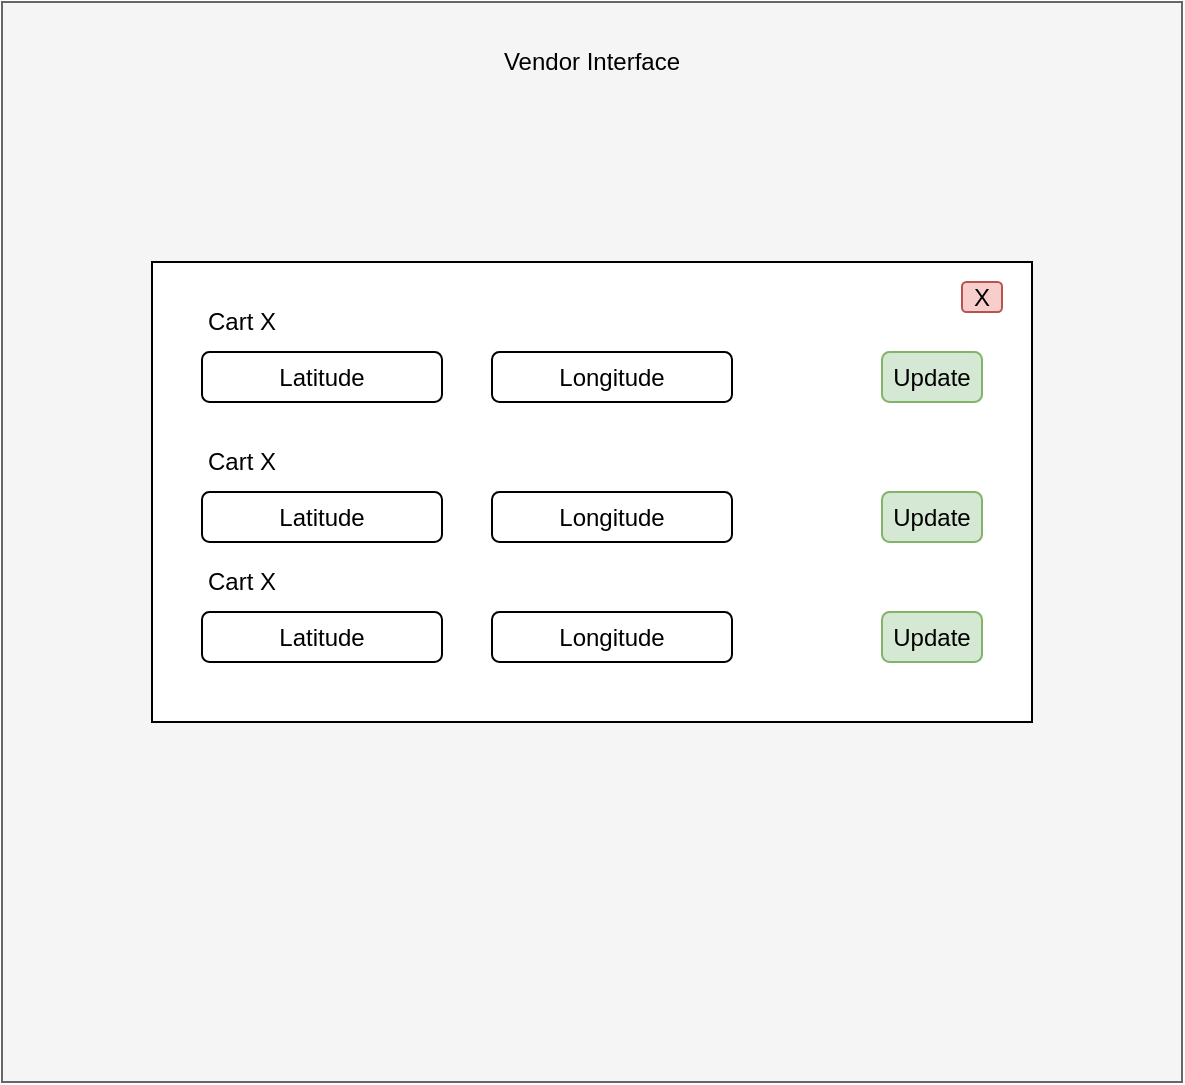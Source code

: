 <mxfile version="14.2.7" type="device"><diagram id="nxn-rh7uLJIxM150xgB1" name="Page-1"><mxGraphModel dx="1673" dy="867" grid="1" gridSize="10" guides="1" tooltips="1" connect="1" arrows="1" fold="1" page="1" pageScale="1" pageWidth="850" pageHeight="1100" math="0" shadow="0"><root><mxCell id="0"/><mxCell id="1" parent="0"/><mxCell id="SihdnhJFrrGA-uYGw6LN-18" value="" style="rounded=0;whiteSpace=wrap;html=1;fillColor=#f5f5f5;strokeColor=#666666;fontColor=#333333;" vertex="1" parent="1"><mxGeometry x="140" y="80" width="590" height="540" as="geometry"/></mxCell><mxCell id="SihdnhJFrrGA-uYGw6LN-2" value="" style="rounded=0;whiteSpace=wrap;html=1;fillColor=#FFFFFF;" vertex="1" parent="1"><mxGeometry x="215" y="210" width="440" height="230" as="geometry"/></mxCell><mxCell id="SihdnhJFrrGA-uYGw6LN-3" value="Vendor Interface" style="text;html=1;strokeColor=none;fillColor=none;align=center;verticalAlign=middle;whiteSpace=wrap;rounded=0;" vertex="1" parent="1"><mxGeometry x="375" y="100" width="120" height="20" as="geometry"/></mxCell><mxCell id="SihdnhJFrrGA-uYGw6LN-4" value="Cart X" style="text;html=1;strokeColor=none;fillColor=none;align=center;verticalAlign=middle;whiteSpace=wrap;rounded=0;" vertex="1" parent="1"><mxGeometry x="240" y="230" width="40" height="20" as="geometry"/></mxCell><mxCell id="SihdnhJFrrGA-uYGw6LN-6" value="Latitude" style="rounded=1;whiteSpace=wrap;html=1;fillColor=#FFFFFF;" vertex="1" parent="1"><mxGeometry x="240" y="255" width="120" height="25" as="geometry"/></mxCell><mxCell id="SihdnhJFrrGA-uYGw6LN-7" value="Longitude" style="rounded=1;whiteSpace=wrap;html=1;fillColor=#FFFFFF;" vertex="1" parent="1"><mxGeometry x="385" y="255" width="120" height="25" as="geometry"/></mxCell><mxCell id="SihdnhJFrrGA-uYGw6LN-8" value="Update" style="rounded=1;whiteSpace=wrap;html=1;fillColor=#d5e8d4;strokeColor=#82b366;" vertex="1" parent="1"><mxGeometry x="580" y="255" width="50" height="25" as="geometry"/></mxCell><mxCell id="SihdnhJFrrGA-uYGw6LN-9" value="X" style="rounded=1;whiteSpace=wrap;html=1;fillColor=#f8cecc;strokeColor=#b85450;" vertex="1" parent="1"><mxGeometry x="620" y="220" width="20" height="15" as="geometry"/></mxCell><mxCell id="SihdnhJFrrGA-uYGw6LN-10" value="Cart X" style="text;html=1;strokeColor=none;fillColor=none;align=center;verticalAlign=middle;whiteSpace=wrap;rounded=0;" vertex="1" parent="1"><mxGeometry x="240" y="300" width="40" height="20" as="geometry"/></mxCell><mxCell id="SihdnhJFrrGA-uYGw6LN-11" value="Latitude" style="rounded=1;whiteSpace=wrap;html=1;fillColor=#FFFFFF;" vertex="1" parent="1"><mxGeometry x="240" y="325" width="120" height="25" as="geometry"/></mxCell><mxCell id="SihdnhJFrrGA-uYGw6LN-12" value="Longitude" style="rounded=1;whiteSpace=wrap;html=1;fillColor=#FFFFFF;" vertex="1" parent="1"><mxGeometry x="385" y="325" width="120" height="25" as="geometry"/></mxCell><mxCell id="SihdnhJFrrGA-uYGw6LN-13" value="Cart X" style="text;html=1;strokeColor=none;fillColor=none;align=center;verticalAlign=middle;whiteSpace=wrap;rounded=0;" vertex="1" parent="1"><mxGeometry x="240" y="360" width="40" height="20" as="geometry"/></mxCell><mxCell id="SihdnhJFrrGA-uYGw6LN-14" value="Latitude" style="rounded=1;whiteSpace=wrap;html=1;fillColor=#FFFFFF;" vertex="1" parent="1"><mxGeometry x="240" y="385" width="120" height="25" as="geometry"/></mxCell><mxCell id="SihdnhJFrrGA-uYGw6LN-15" value="Longitude" style="rounded=1;whiteSpace=wrap;html=1;fillColor=#FFFFFF;" vertex="1" parent="1"><mxGeometry x="385" y="385" width="120" height="25" as="geometry"/></mxCell><mxCell id="SihdnhJFrrGA-uYGw6LN-16" value="Update" style="rounded=1;whiteSpace=wrap;html=1;fillColor=#d5e8d4;strokeColor=#82b366;" vertex="1" parent="1"><mxGeometry x="580" y="325" width="50" height="25" as="geometry"/></mxCell><mxCell id="SihdnhJFrrGA-uYGw6LN-17" value="Update" style="rounded=1;whiteSpace=wrap;html=1;fillColor=#d5e8d4;strokeColor=#82b366;" vertex="1" parent="1"><mxGeometry x="580" y="385" width="50" height="25" as="geometry"/></mxCell></root></mxGraphModel></diagram></mxfile>
